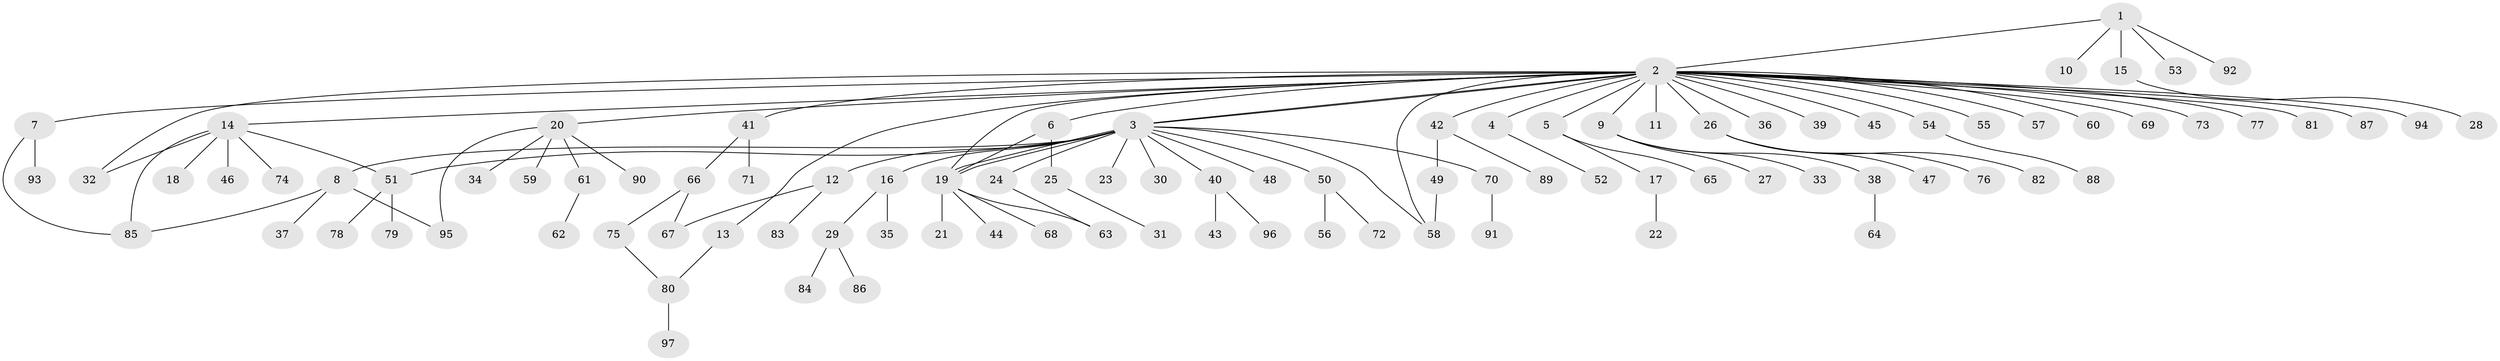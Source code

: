 // coarse degree distribution, {4: 0.08163265306122448, 16: 0.02040816326530612, 13: 0.02040816326530612, 1: 0.46938775510204084, 2: 0.24489795918367346, 3: 0.12244897959183673, 5: 0.04081632653061224}
// Generated by graph-tools (version 1.1) at 2025/50/03/04/25 22:50:12]
// undirected, 97 vertices, 110 edges
graph export_dot {
  node [color=gray90,style=filled];
  1;
  2;
  3;
  4;
  5;
  6;
  7;
  8;
  9;
  10;
  11;
  12;
  13;
  14;
  15;
  16;
  17;
  18;
  19;
  20;
  21;
  22;
  23;
  24;
  25;
  26;
  27;
  28;
  29;
  30;
  31;
  32;
  33;
  34;
  35;
  36;
  37;
  38;
  39;
  40;
  41;
  42;
  43;
  44;
  45;
  46;
  47;
  48;
  49;
  50;
  51;
  52;
  53;
  54;
  55;
  56;
  57;
  58;
  59;
  60;
  61;
  62;
  63;
  64;
  65;
  66;
  67;
  68;
  69;
  70;
  71;
  72;
  73;
  74;
  75;
  76;
  77;
  78;
  79;
  80;
  81;
  82;
  83;
  84;
  85;
  86;
  87;
  88;
  89;
  90;
  91;
  92;
  93;
  94;
  95;
  96;
  97;
  1 -- 2;
  1 -- 10;
  1 -- 15;
  1 -- 53;
  1 -- 92;
  2 -- 3;
  2 -- 3;
  2 -- 4;
  2 -- 5;
  2 -- 6;
  2 -- 7;
  2 -- 9;
  2 -- 11;
  2 -- 13;
  2 -- 14;
  2 -- 19;
  2 -- 20;
  2 -- 26;
  2 -- 32;
  2 -- 36;
  2 -- 39;
  2 -- 41;
  2 -- 42;
  2 -- 45;
  2 -- 54;
  2 -- 55;
  2 -- 57;
  2 -- 58;
  2 -- 60;
  2 -- 69;
  2 -- 73;
  2 -- 77;
  2 -- 81;
  2 -- 87;
  2 -- 94;
  3 -- 8;
  3 -- 12;
  3 -- 16;
  3 -- 19;
  3 -- 19;
  3 -- 23;
  3 -- 24;
  3 -- 30;
  3 -- 40;
  3 -- 48;
  3 -- 50;
  3 -- 51;
  3 -- 58;
  3 -- 70;
  4 -- 52;
  5 -- 17;
  5 -- 65;
  6 -- 19;
  6 -- 25;
  7 -- 85;
  7 -- 93;
  8 -- 37;
  8 -- 85;
  8 -- 95;
  9 -- 27;
  9 -- 33;
  9 -- 38;
  12 -- 67;
  12 -- 83;
  13 -- 80;
  14 -- 18;
  14 -- 32;
  14 -- 46;
  14 -- 51;
  14 -- 74;
  14 -- 85;
  15 -- 28;
  16 -- 29;
  16 -- 35;
  17 -- 22;
  19 -- 21;
  19 -- 44;
  19 -- 63;
  19 -- 68;
  20 -- 34;
  20 -- 59;
  20 -- 61;
  20 -- 90;
  20 -- 95;
  24 -- 63;
  25 -- 31;
  26 -- 47;
  26 -- 76;
  26 -- 82;
  29 -- 84;
  29 -- 86;
  38 -- 64;
  40 -- 43;
  40 -- 96;
  41 -- 66;
  41 -- 71;
  42 -- 49;
  42 -- 89;
  49 -- 58;
  50 -- 56;
  50 -- 72;
  51 -- 78;
  51 -- 79;
  54 -- 88;
  61 -- 62;
  66 -- 67;
  66 -- 75;
  70 -- 91;
  75 -- 80;
  80 -- 97;
}
